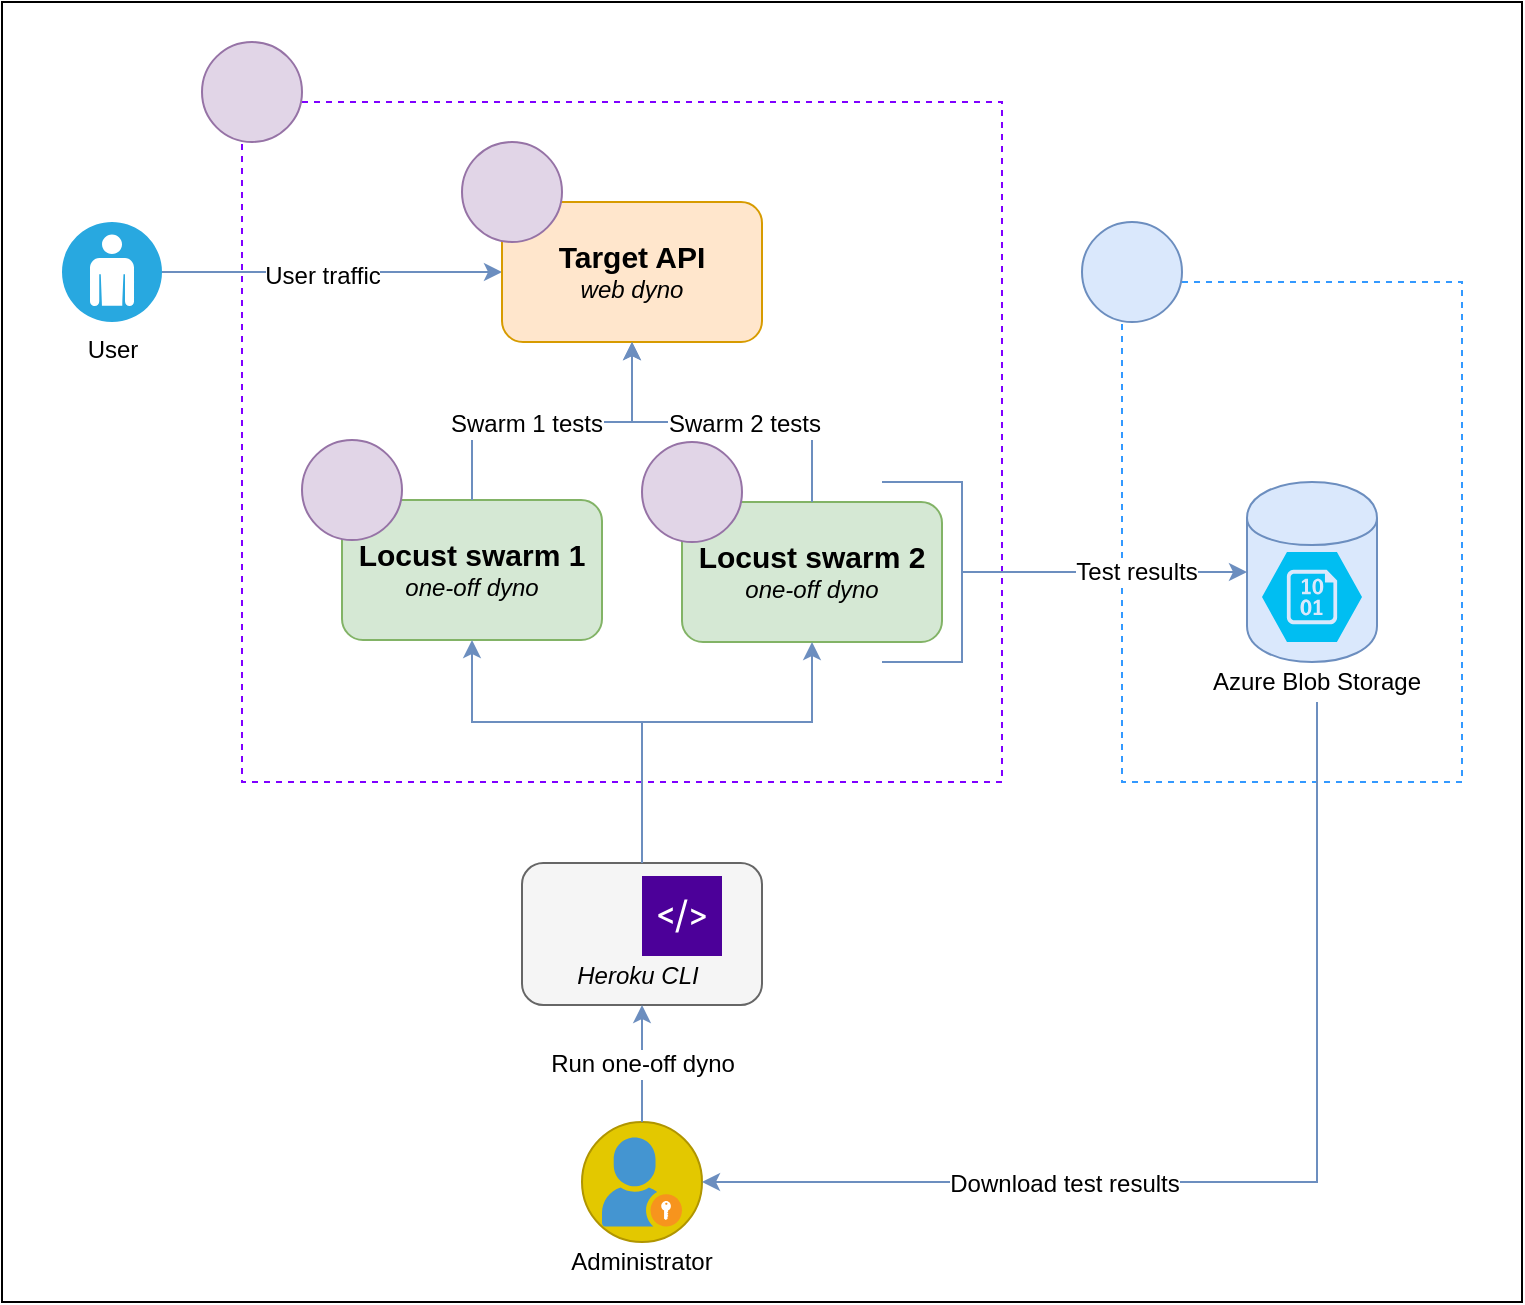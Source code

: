 <mxfile version="13.0.9">
    <diagram id="_chVAJ_SajAE3WlGqioa" name="Page-1">
        <mxGraphModel dx="970" dy="781" grid="1" gridSize="10" guides="1" tooltips="1" connect="1" arrows="1" fold="1" page="1" pageScale="1" pageWidth="850" pageHeight="1100" math="0" shadow="0">
            <root>
                <mxCell id="0"/>
                <mxCell id="1" parent="0"/>
                <mxCell id="84" value="" style="rounded=0;whiteSpace=wrap;html=1;" parent="1" vertex="1">
                    <mxGeometry x="50" y="220" width="760" height="650" as="geometry"/>
                </mxCell>
                <mxCell id="33" value="" style="rounded=1;whiteSpace=wrap;html=1;fillColor=#f5f5f5;strokeColor=#666666;fontColor=#333333;" parent="1" vertex="1">
                    <mxGeometry x="310" y="650.5" width="120" height="71" as="geometry"/>
                </mxCell>
                <mxCell id="60" value="" style="rounded=0;whiteSpace=wrap;html=1;fillColor=none;dashed=1;strokeColor=#3399FF;" parent="1" vertex="1">
                    <mxGeometry x="610" y="360" width="170" height="250" as="geometry"/>
                </mxCell>
                <mxCell id="69" value="" style="shape=cylinder;whiteSpace=wrap;html=1;boundedLbl=1;backgroundOutline=1;fillColor=#dae8fc;strokeColor=#6c8ebf;" parent="1" vertex="1">
                    <mxGeometry x="672.5" y="460" width="65" height="90" as="geometry"/>
                </mxCell>
                <mxCell id="44" value="" style="rounded=0;whiteSpace=wrap;html=1;fillColor=none;dashed=1;strokeColor=#7F00FF;" parent="1" vertex="1">
                    <mxGeometry x="170" y="270" width="380" height="340" as="geometry"/>
                </mxCell>
                <mxCell id="11" style="edgeStyle=orthogonalEdgeStyle;rounded=0;orthogonalLoop=1;jettySize=auto;html=1;entryX=0;entryY=0.5;entryDx=0;entryDy=0;fillColor=#dae8fc;strokeColor=#6c8ebf;" parent="1" source="10" target="7" edge="1">
                    <mxGeometry relative="1" as="geometry"/>
                </mxCell>
                <mxCell id="79" value="User traffic" style="edgeLabel;html=1;align=center;verticalAlign=middle;resizable=0;points=[];fontSize=12;" parent="11" vertex="1" connectable="0">
                    <mxGeometry x="-0.064" y="-2" relative="1" as="geometry">
                        <mxPoint as="offset"/>
                    </mxGeometry>
                </mxCell>
                <mxCell id="10" value="User" style="verticalLabelPosition=bottom;html=1;fillColor=#28A8E0;verticalAlign=top;points=[[0.145,0.145,0],[0.856,0.145,0],[0.855,0.855,0],[0.145,0.855,0],[0.5,0,0], [1,0.5,0], [0.5,1,0],[0,0.5,0]];pointerEvents=1;align=center;shape=mxgraph.cisco_safe.capability.user;" parent="1" vertex="1">
                    <mxGeometry x="80" y="330" width="50" height="50" as="geometry"/>
                </mxCell>
                <mxCell id="12" value="" style="group;" parent="1" vertex="1" connectable="0">
                    <mxGeometry x="280" y="290" width="150" height="100" as="geometry"/>
                </mxCell>
                <mxCell id="7" value="&lt;b style=&quot;font-size: 15px&quot;&gt;Target API&lt;br&gt;&lt;/b&gt;&lt;i&gt;web dyno&lt;/i&gt;" style="rounded=1;whiteSpace=wrap;html=1;fillColor=#ffe6cc;strokeColor=#d79b00;" parent="12" vertex="1">
                    <mxGeometry x="20" y="30" width="130" height="70" as="geometry"/>
                </mxCell>
                <mxCell id="9" value="" style="group" parent="12" vertex="1" connectable="0">
                    <mxGeometry width="50" height="50" as="geometry"/>
                </mxCell>
                <mxCell id="8" value="" style="ellipse;whiteSpace=wrap;html=1;aspect=fixed;fillColor=#e1d5e7;strokeColor=#9673a6;" parent="9" vertex="1">
                    <mxGeometry width="50" height="50" as="geometry"/>
                </mxCell>
                <mxCell id="6" value="" style="shape=image;imageAspect=0;aspect=fixed;verticalLabelPosition=bottom;verticalAlign=top;image=https://img.stackshare.io/service/133/3wgIDj3j.png;" parent="9" vertex="1">
                    <mxGeometry x="10" y="10" width="30" height="30" as="geometry"/>
                </mxCell>
                <mxCell id="13" value="" style="group" parent="1" vertex="1" connectable="0">
                    <mxGeometry x="200" y="439" width="150" height="100" as="geometry"/>
                </mxCell>
                <mxCell id="14" value="&lt;b style=&quot;font-size: 15px&quot;&gt;Locust swarm 1&lt;br&gt;&lt;/b&gt;&lt;i&gt;one-off dyno&lt;/i&gt;" style="rounded=1;whiteSpace=wrap;html=1;fillColor=#d5e8d4;strokeColor=#82b366;" parent="13" vertex="1">
                    <mxGeometry x="20" y="30" width="130" height="70" as="geometry"/>
                </mxCell>
                <mxCell id="15" value="" style="group" parent="13" vertex="1" connectable="0">
                    <mxGeometry width="50" height="50" as="geometry"/>
                </mxCell>
                <mxCell id="16" value="" style="ellipse;whiteSpace=wrap;html=1;aspect=fixed;fillColor=#e1d5e7;strokeColor=#9673a6;" parent="15" vertex="1">
                    <mxGeometry width="50" height="50" as="geometry"/>
                </mxCell>
                <mxCell id="17" value="" style="shape=image;imageAspect=0;aspect=fixed;verticalLabelPosition=bottom;verticalAlign=top;image=https://img.stackshare.io/service/133/3wgIDj3j.png;" parent="15" vertex="1">
                    <mxGeometry x="10" y="10" width="30" height="30" as="geometry"/>
                </mxCell>
                <mxCell id="18" value="" style="group" parent="1" vertex="1" connectable="0">
                    <mxGeometry x="370" y="440" width="150" height="100" as="geometry"/>
                </mxCell>
                <mxCell id="19" value="&lt;b style=&quot;font-size: 15px&quot;&gt;Locust swarm 2&lt;br&gt;&lt;/b&gt;&lt;i&gt;one-off dyno&lt;/i&gt;" style="rounded=1;whiteSpace=wrap;html=1;fillColor=#d5e8d4;strokeColor=#82b366;" parent="18" vertex="1">
                    <mxGeometry x="20" y="30" width="130" height="70" as="geometry"/>
                </mxCell>
                <mxCell id="20" value="" style="group" parent="18" vertex="1" connectable="0">
                    <mxGeometry width="50" height="50" as="geometry"/>
                </mxCell>
                <mxCell id="21" value="" style="ellipse;whiteSpace=wrap;html=1;aspect=fixed;fillColor=#e1d5e7;strokeColor=#9673a6;" parent="20" vertex="1">
                    <mxGeometry width="50" height="50" as="geometry"/>
                </mxCell>
                <mxCell id="22" value="" style="shape=image;imageAspect=0;aspect=fixed;verticalLabelPosition=bottom;verticalAlign=top;image=https://img.stackshare.io/service/133/3wgIDj3j.png;" parent="20" vertex="1">
                    <mxGeometry x="10" y="10" width="30" height="30" as="geometry"/>
                </mxCell>
                <mxCell id="23" style="edgeStyle=orthogonalEdgeStyle;rounded=0;orthogonalLoop=1;jettySize=auto;html=1;entryX=0.5;entryY=1;entryDx=0;entryDy=0;fillColor=#dae8fc;strokeColor=#6c8ebf;" parent="1" source="14" target="7" edge="1">
                    <mxGeometry relative="1" as="geometry">
                        <Array as="points">
                            <mxPoint x="285" y="430"/>
                            <mxPoint x="365" y="430"/>
                        </Array>
                    </mxGeometry>
                </mxCell>
                <mxCell id="82" value="Swarm 1 tests" style="edgeLabel;html=1;align=center;verticalAlign=middle;resizable=0;points=[];fontSize=12;" parent="23" vertex="1" connectable="0">
                    <mxGeometry x="-0.176" y="-1" relative="1" as="geometry">
                        <mxPoint as="offset"/>
                    </mxGeometry>
                </mxCell>
                <mxCell id="24" style="edgeStyle=orthogonalEdgeStyle;rounded=0;orthogonalLoop=1;jettySize=auto;html=1;entryX=0.5;entryY=1;entryDx=0;entryDy=0;fillColor=#dae8fc;strokeColor=#6c8ebf;" parent="1" source="19" target="7" edge="1">
                    <mxGeometry relative="1" as="geometry"/>
                </mxCell>
                <mxCell id="81" value="Swarm 2 tests" style="edgeLabel;html=1;align=center;verticalAlign=middle;resizable=0;points=[];fontSize=12;" parent="24" vertex="1" connectable="0">
                    <mxGeometry x="-0.125" y="1" relative="1" as="geometry">
                        <mxPoint as="offset"/>
                    </mxGeometry>
                </mxCell>
                <mxCell id="34" value="" style="group" parent="1" vertex="1" connectable="0">
                    <mxGeometry x="310" y="610" width="120" height="133" as="geometry"/>
                </mxCell>
                <mxCell id="55" value="" style="group" parent="34" vertex="1" connectable="0">
                    <mxGeometry x="20" y="47" width="80" height="40" as="geometry"/>
                </mxCell>
                <mxCell id="32" value="" style="group" parent="55" vertex="1" connectable="0">
                    <mxGeometry width="80" height="40" as="geometry"/>
                </mxCell>
                <mxCell id="27" value="" style="shape=image;imageAspect=0;aspect=fixed;verticalLabelPosition=bottom;verticalAlign=top;image=https://img.stackshare.io/service/133/3wgIDj3j.png;" parent="32" vertex="1">
                    <mxGeometry width="40" height="40" as="geometry"/>
                </mxCell>
                <mxCell id="31" value="" style="pointerEvents=1;shadow=0;dashed=0;html=1;strokeColor=none;fillColor=#4C0099;labelPosition=center;verticalLabelPosition=bottom;verticalAlign=top;align=center;outlineConnect=0;shape=mxgraph.veeam2.command_line;" parent="32" vertex="1">
                    <mxGeometry x="40" width="40" height="40" as="geometry"/>
                </mxCell>
                <mxCell id="35" style="edgeStyle=orthogonalEdgeStyle;rounded=0;orthogonalLoop=1;jettySize=auto;html=1;fillColor=#dae8fc;strokeColor=#6c8ebf;" parent="1" source="33" target="14" edge="1">
                    <mxGeometry relative="1" as="geometry">
                        <Array as="points">
                            <mxPoint x="370" y="580"/>
                            <mxPoint x="285" y="580"/>
                        </Array>
                    </mxGeometry>
                </mxCell>
                <mxCell id="36" style="edgeStyle=orthogonalEdgeStyle;rounded=0;orthogonalLoop=1;jettySize=auto;html=1;entryX=0.5;entryY=1;entryDx=0;entryDy=0;fillColor=#dae8fc;strokeColor=#6c8ebf;" parent="1" source="33" target="19" edge="1">
                    <mxGeometry relative="1" as="geometry">
                        <Array as="points">
                            <mxPoint x="370" y="580"/>
                            <mxPoint x="455" y="580"/>
                        </Array>
                    </mxGeometry>
                </mxCell>
                <mxCell id="37" value="&lt;i&gt;Heroku CLI&lt;/i&gt;" style="text;html=1;strokeColor=none;fillColor=none;align=center;verticalAlign=middle;whiteSpace=wrap;rounded=0;" parent="1" vertex="1">
                    <mxGeometry x="333" y="697" width="70" height="20" as="geometry"/>
                </mxCell>
                <mxCell id="48" value="" style="group" parent="1" vertex="1" connectable="0">
                    <mxGeometry x="150" y="240" width="50" height="50" as="geometry"/>
                </mxCell>
                <mxCell id="49" value="" style="ellipse;whiteSpace=wrap;html=1;aspect=fixed;fillColor=#e1d5e7;strokeColor=#9673a6;" parent="48" vertex="1">
                    <mxGeometry width="50" height="50" as="geometry"/>
                </mxCell>
                <mxCell id="50" value="" style="shape=image;imageAspect=0;aspect=fixed;verticalLabelPosition=bottom;verticalAlign=top;image=https://img.stackshare.io/service/133/3wgIDj3j.png;" parent="48" vertex="1">
                    <mxGeometry x="10" y="10" width="30" height="30" as="geometry"/>
                </mxCell>
                <mxCell id="58" value="" style="group" parent="1" vertex="1" connectable="0">
                    <mxGeometry x="340" y="780" width="60" height="80" as="geometry"/>
                </mxCell>
                <mxCell id="54" value="" style="ellipse;whiteSpace=wrap;html=1;aspect=fixed;fillColor=#e3c800;strokeColor=#B09500;fontColor=#ffffff;" parent="58" vertex="1">
                    <mxGeometry width="60" height="60" as="geometry"/>
                </mxCell>
                <mxCell id="52" value="" style="shadow=0;dashed=0;html=1;strokeColor=none;fillColor=#4495D1;labelPosition=center;verticalLabelPosition=bottom;verticalAlign=top;align=center;outlineConnect=0;shape=mxgraph.veeam.portal_admin;" parent="58" vertex="1">
                    <mxGeometry x="10" y="7.8" width="40" height="44.4" as="geometry"/>
                </mxCell>
                <mxCell id="83" value="Administrator" style="text;html=1;strokeColor=none;fillColor=none;align=center;verticalAlign=middle;whiteSpace=wrap;rounded=0;fontSize=12;" parent="58" vertex="1">
                    <mxGeometry x="10" y="60" width="40" height="20" as="geometry"/>
                </mxCell>
                <mxCell id="59" value="&lt;font style=&quot;font-size: 12px&quot;&gt;Run one-off dyno&lt;/font&gt;" style="edgeStyle=orthogonalEdgeStyle;rounded=0;orthogonalLoop=1;jettySize=auto;html=1;entryX=0.5;entryY=1;entryDx=0;entryDy=0;fillColor=#dae8fc;strokeColor=#6c8ebf;" parent="1" source="54" target="33" edge="1">
                    <mxGeometry relative="1" as="geometry"/>
                </mxCell>
                <mxCell id="62" value="" style="group" parent="1" vertex="1" connectable="0">
                    <mxGeometry x="590" y="330" width="50" height="50" as="geometry"/>
                </mxCell>
                <mxCell id="63" value="" style="ellipse;whiteSpace=wrap;html=1;aspect=fixed;fillColor=#dae8fc;strokeColor=#6c8ebf;" parent="62" vertex="1">
                    <mxGeometry width="50" height="50" as="geometry"/>
                </mxCell>
                <mxCell id="61" value="" style="shape=image;imageAspect=0;aspect=fixed;verticalLabelPosition=bottom;verticalAlign=top;fillColor=#dae8fc;image=https://cdn.worldvectorlogo.com/logos/azure-1.svg;strokeColor=#6c8ebf;" parent="62" vertex="1">
                    <mxGeometry x="7.95" y="11.39" width="34.1" height="27.21" as="geometry"/>
                </mxCell>
                <mxCell id="67" value="" style="verticalLabelPosition=bottom;html=1;verticalAlign=top;align=center;strokeColor=none;fillColor=#00BEF2;shape=mxgraph.azure.storage_blob;" parent="1" vertex="1">
                    <mxGeometry x="680" y="495" width="50" height="45" as="geometry"/>
                </mxCell>
                <mxCell id="75" value="t" style="edgeStyle=orthogonalEdgeStyle;rounded=0;orthogonalLoop=1;jettySize=auto;html=1;entryX=0;entryY=0.5;entryDx=0;entryDy=0;exitX=0;exitY=0.5;exitDx=0;exitDy=0;exitPerimeter=0;strokeWidth=1;fillColor=#dae8fc;strokeColor=#6c8ebf;" parent="1" source="74" target="69" edge="1">
                    <mxGeometry relative="1" as="geometry"/>
                </mxCell>
                <mxCell id="78" value="Test results" style="edgeLabel;html=1;align=center;verticalAlign=middle;resizable=0;points=[];fontSize=12;" parent="75" vertex="1" connectable="0">
                    <mxGeometry x="-0.087" relative="1" as="geometry">
                        <mxPoint as="offset"/>
                    </mxGeometry>
                </mxCell>
                <mxCell id="74" value="" style="strokeWidth=1;html=1;shape=mxgraph.flowchart.annotation_2;align=left;labelPosition=right;pointerEvents=1;fillColor=#dae8fc;rotation=-180;strokeColor=#6c8ebf;" parent="1" vertex="1">
                    <mxGeometry x="490" y="460" width="80" height="90" as="geometry"/>
                </mxCell>
                <mxCell id="77" style="edgeStyle=orthogonalEdgeStyle;rounded=0;orthogonalLoop=1;jettySize=auto;html=1;entryX=1;entryY=0.5;entryDx=0;entryDy=0;strokeWidth=1;fillColor=#dae8fc;strokeColor=#6c8ebf;" parent="1" source="76" target="54" edge="1">
                    <mxGeometry relative="1" as="geometry">
                        <Array as="points">
                            <mxPoint x="708" y="810"/>
                        </Array>
                    </mxGeometry>
                </mxCell>
                <mxCell id="80" value="Download test results" style="edgeLabel;html=1;align=center;verticalAlign=middle;resizable=0;points=[];fontSize=12;" parent="77" vertex="1" connectable="0">
                    <mxGeometry x="0.34" y="1" relative="1" as="geometry">
                        <mxPoint as="offset"/>
                    </mxGeometry>
                </mxCell>
                <mxCell id="76" value="Azure Blob Storage" style="text;html=1;strokeColor=none;fillColor=none;align=center;verticalAlign=middle;whiteSpace=wrap;rounded=0;" parent="1" vertex="1">
                    <mxGeometry x="650" y="550" width="115" height="20" as="geometry"/>
                </mxCell>
            </root>
        </mxGraphModel>
    </diagram>
</mxfile>